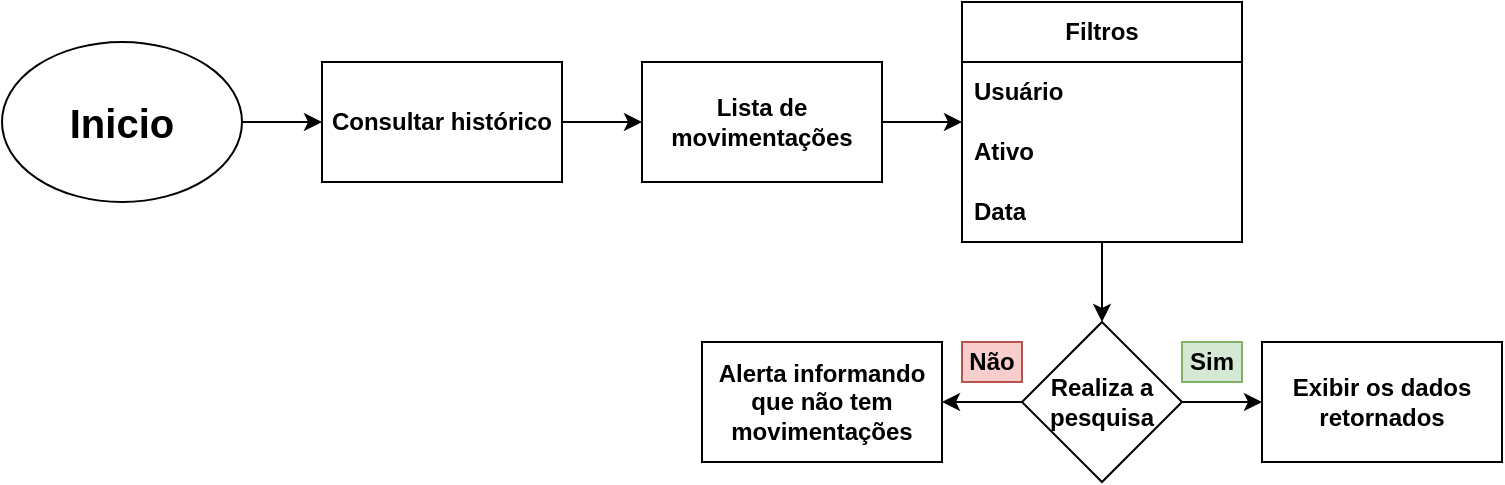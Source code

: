 <mxfile version="24.8.3">
  <diagram name="Página-1" id="MiUuDI48baqAd7auRptR">
    <mxGraphModel dx="1639" dy="936" grid="1" gridSize="10" guides="1" tooltips="1" connect="1" arrows="1" fold="1" page="1" pageScale="1" pageWidth="827" pageHeight="1169" math="0" shadow="0">
      <root>
        <mxCell id="0" />
        <mxCell id="1" parent="0" />
        <mxCell id="kPDMbugqhRcBGb7uQuBl-3" value="" style="edgeStyle=orthogonalEdgeStyle;rounded=0;orthogonalLoop=1;jettySize=auto;html=1;fontStyle=1" edge="1" parent="1" source="kPDMbugqhRcBGb7uQuBl-1" target="kPDMbugqhRcBGb7uQuBl-2">
          <mxGeometry relative="1" as="geometry" />
        </mxCell>
        <mxCell id="kPDMbugqhRcBGb7uQuBl-1" value="&lt;h1 style=&quot;font-size: 20px;&quot;&gt;Inicio&lt;/h1&gt;" style="ellipse;whiteSpace=wrap;html=1;fontSize=20;fontStyle=1" vertex="1" parent="1">
          <mxGeometry x="40" y="40" width="120" height="80" as="geometry" />
        </mxCell>
        <mxCell id="kPDMbugqhRcBGb7uQuBl-15" value="" style="edgeStyle=orthogonalEdgeStyle;rounded=0;orthogonalLoop=1;jettySize=auto;html=1;fontStyle=1" edge="1" parent="1" source="kPDMbugqhRcBGb7uQuBl-2" target="kPDMbugqhRcBGb7uQuBl-14">
          <mxGeometry relative="1" as="geometry" />
        </mxCell>
        <mxCell id="kPDMbugqhRcBGb7uQuBl-2" value="Consultar histórico" style="whiteSpace=wrap;html=1;fontSize=12;fontStyle=1;" vertex="1" parent="1">
          <mxGeometry x="200" y="50" width="120" height="60" as="geometry" />
        </mxCell>
        <mxCell id="kPDMbugqhRcBGb7uQuBl-18" value="" style="edgeStyle=orthogonalEdgeStyle;rounded=0;orthogonalLoop=1;jettySize=auto;html=1;" edge="1" parent="1" source="kPDMbugqhRcBGb7uQuBl-4" target="kPDMbugqhRcBGb7uQuBl-17">
          <mxGeometry relative="1" as="geometry" />
        </mxCell>
        <mxCell id="kPDMbugqhRcBGb7uQuBl-4" value="Filtros" style="swimlane;fontStyle=1;childLayout=stackLayout;horizontal=1;startSize=30;horizontalStack=0;resizeParent=1;resizeParentMax=0;resizeLast=0;collapsible=1;marginBottom=0;whiteSpace=wrap;html=1;" vertex="1" parent="1">
          <mxGeometry x="520" y="20" width="140" height="120" as="geometry" />
        </mxCell>
        <mxCell id="kPDMbugqhRcBGb7uQuBl-6" value="Usuário" style="text;strokeColor=none;fillColor=none;align=left;verticalAlign=middle;spacingLeft=4;spacingRight=4;overflow=hidden;points=[[0,0.5],[1,0.5]];portConstraint=eastwest;rotatable=0;whiteSpace=wrap;html=1;fontStyle=1" vertex="1" parent="kPDMbugqhRcBGb7uQuBl-4">
          <mxGeometry y="30" width="140" height="30" as="geometry" />
        </mxCell>
        <mxCell id="kPDMbugqhRcBGb7uQuBl-7" value="Ativo" style="text;strokeColor=none;fillColor=none;align=left;verticalAlign=middle;spacingLeft=4;spacingRight=4;overflow=hidden;points=[[0,0.5],[1,0.5]];portConstraint=eastwest;rotatable=0;whiteSpace=wrap;html=1;fontStyle=1" vertex="1" parent="kPDMbugqhRcBGb7uQuBl-4">
          <mxGeometry y="60" width="140" height="30" as="geometry" />
        </mxCell>
        <mxCell id="kPDMbugqhRcBGb7uQuBl-8" value="Data" style="text;strokeColor=none;fillColor=none;align=left;verticalAlign=middle;spacingLeft=4;spacingRight=4;overflow=hidden;points=[[0,0.5],[1,0.5]];portConstraint=eastwest;rotatable=0;whiteSpace=wrap;html=1;fontStyle=1" vertex="1" parent="kPDMbugqhRcBGb7uQuBl-4">
          <mxGeometry y="90" width="140" height="30" as="geometry" />
        </mxCell>
        <mxCell id="kPDMbugqhRcBGb7uQuBl-16" style="edgeStyle=orthogonalEdgeStyle;rounded=0;orthogonalLoop=1;jettySize=auto;html=1;fontStyle=1" edge="1" parent="1" source="kPDMbugqhRcBGb7uQuBl-14" target="kPDMbugqhRcBGb7uQuBl-4">
          <mxGeometry relative="1" as="geometry" />
        </mxCell>
        <mxCell id="kPDMbugqhRcBGb7uQuBl-14" value="Lista de movimentações" style="whiteSpace=wrap;html=1;fontStyle=1;" vertex="1" parent="1">
          <mxGeometry x="360" y="50" width="120" height="60" as="geometry" />
        </mxCell>
        <mxCell id="kPDMbugqhRcBGb7uQuBl-20" value="" style="edgeStyle=orthogonalEdgeStyle;rounded=0;orthogonalLoop=1;jettySize=auto;html=1;" edge="1" parent="1" source="kPDMbugqhRcBGb7uQuBl-17" target="kPDMbugqhRcBGb7uQuBl-19">
          <mxGeometry relative="1" as="geometry" />
        </mxCell>
        <mxCell id="kPDMbugqhRcBGb7uQuBl-24" value="" style="edgeStyle=orthogonalEdgeStyle;rounded=0;orthogonalLoop=1;jettySize=auto;html=1;" edge="1" parent="1" source="kPDMbugqhRcBGb7uQuBl-17" target="kPDMbugqhRcBGb7uQuBl-23">
          <mxGeometry relative="1" as="geometry" />
        </mxCell>
        <mxCell id="kPDMbugqhRcBGb7uQuBl-17" value="Realiza a pesquisa" style="rhombus;whiteSpace=wrap;html=1;fontStyle=1;startSize=30;" vertex="1" parent="1">
          <mxGeometry x="550" y="180" width="80" height="80" as="geometry" />
        </mxCell>
        <mxCell id="kPDMbugqhRcBGb7uQuBl-19" value="Exibir os dados retornados" style="whiteSpace=wrap;html=1;fontStyle=1;startSize=30;" vertex="1" parent="1">
          <mxGeometry x="670" y="190" width="120" height="60" as="geometry" />
        </mxCell>
        <mxCell id="kPDMbugqhRcBGb7uQuBl-21" value="Sim" style="rounded=0;whiteSpace=wrap;html=1;fillColor=#d5e8d4;strokeColor=#82b366;fontStyle=1" vertex="1" parent="1">
          <mxGeometry x="630" y="190" width="30" height="20" as="geometry" />
        </mxCell>
        <mxCell id="kPDMbugqhRcBGb7uQuBl-22" value="Não" style="rounded=0;whiteSpace=wrap;html=1;fillColor=#f8cecc;strokeColor=#b85450;fontStyle=1" vertex="1" parent="1">
          <mxGeometry x="520" y="190" width="30" height="20" as="geometry" />
        </mxCell>
        <mxCell id="kPDMbugqhRcBGb7uQuBl-23" value="Alerta informando que não tem movimentações" style="whiteSpace=wrap;html=1;fontStyle=1;startSize=30;" vertex="1" parent="1">
          <mxGeometry x="390" y="190" width="120" height="60" as="geometry" />
        </mxCell>
      </root>
    </mxGraphModel>
  </diagram>
</mxfile>
